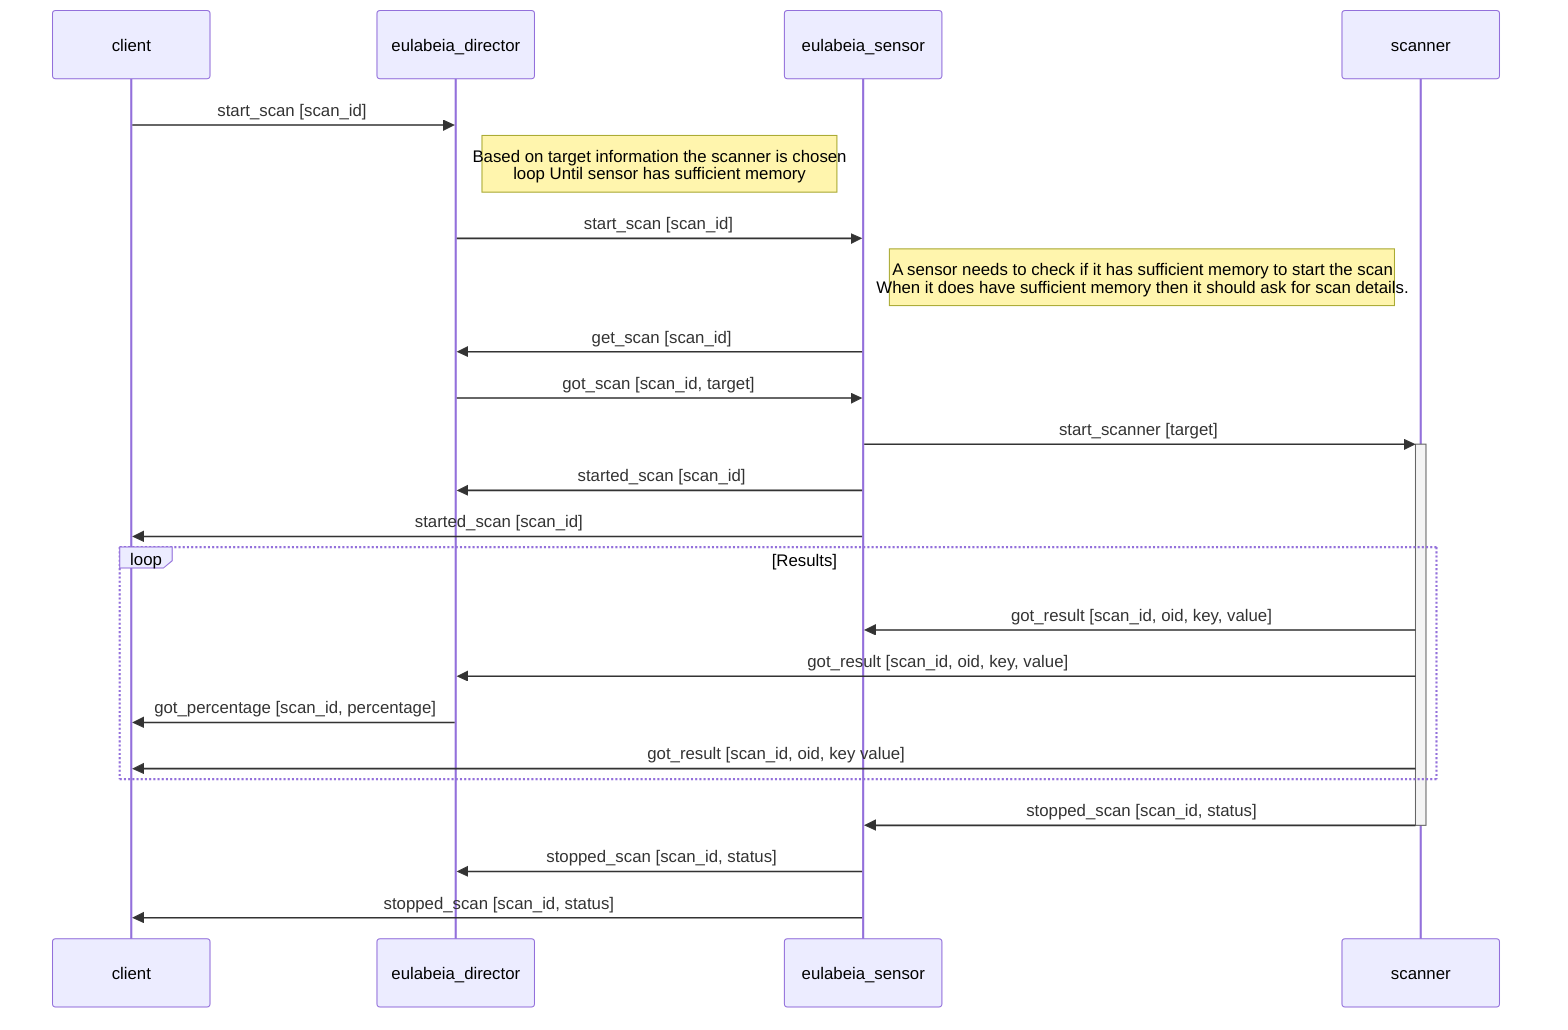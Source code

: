 sequenceDiagram
    participant client
    participant eulabeia_director
    participant eulabeia_sensor
    participant scanner
    
    client->>eulabeia_director: start_scan [scan_id]
    Note right of eulabeia_director: Based on target information the scanner is chosen<br>loop Until sensor has sufficient memory

    eulabeia_director->>eulabeia_sensor: start_scan  [scan_id]
    Note right of eulabeia_sensor: A sensor needs to check if it has sufficient memory to start the scan<br> When it does have sufficient memory then it should ask for scan details.
    eulabeia_sensor->>eulabeia_director: get_scan [scan_id]
    eulabeia_director->>eulabeia_sensor: got_scan [scan_id, target]
    eulabeia_sensor->>+scanner: start_scanner [target]
    
    eulabeia_sensor->>eulabeia_director: started_scan [scan_id]
    eulabeia_sensor->>client: started_scan [scan_id]
    loop Results
        scanner->>eulabeia_sensor: got_result [scan_id, oid, key, value]
        scanner->>eulabeia_director: got_result [scan_id, oid, key, value]
        eulabeia_director->>client: got_percentage [scan_id, percentage]
        scanner->>client: got_result [scan_id, oid, key value]
    end
    scanner->>-eulabeia_sensor: stopped_scan [scan_id, status]
    eulabeia_sensor->>eulabeia_director: stopped_scan [scan_id, status]
    eulabeia_sensor->>client: stopped_scan [scan_id, status]